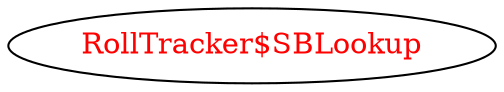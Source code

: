 digraph dependencyGraph {
 concentrate=true;
 ranksep="2.0";
 rankdir="LR"; 
 splines="ortho";
"RollTracker$SBLookup" [fontcolor="red"];
}